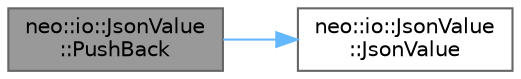 digraph "neo::io::JsonValue::PushBack"
{
 // LATEX_PDF_SIZE
  bgcolor="transparent";
  edge [fontname=Helvetica,fontsize=10,labelfontname=Helvetica,labelfontsize=10];
  node [fontname=Helvetica,fontsize=10,shape=box,height=0.2,width=0.4];
  rankdir="LR";
  Node1 [id="Node000001",label="neo::io::JsonValue\l::PushBack",height=0.2,width=0.4,color="gray40", fillcolor="grey60", style="filled", fontcolor="black",tooltip=" "];
  Node1 -> Node2 [id="edge1_Node000001_Node000002",color="steelblue1",style="solid",tooltip=" "];
  Node2 [id="Node000002",label="neo::io::JsonValue\l::JsonValue",height=0.2,width=0.4,color="grey40", fillcolor="white", style="filled",URL="$classneo_1_1io_1_1_json_value.html#a4c424d01730d7e5e1117ecc35fa5a3c3",tooltip=" "];
}

